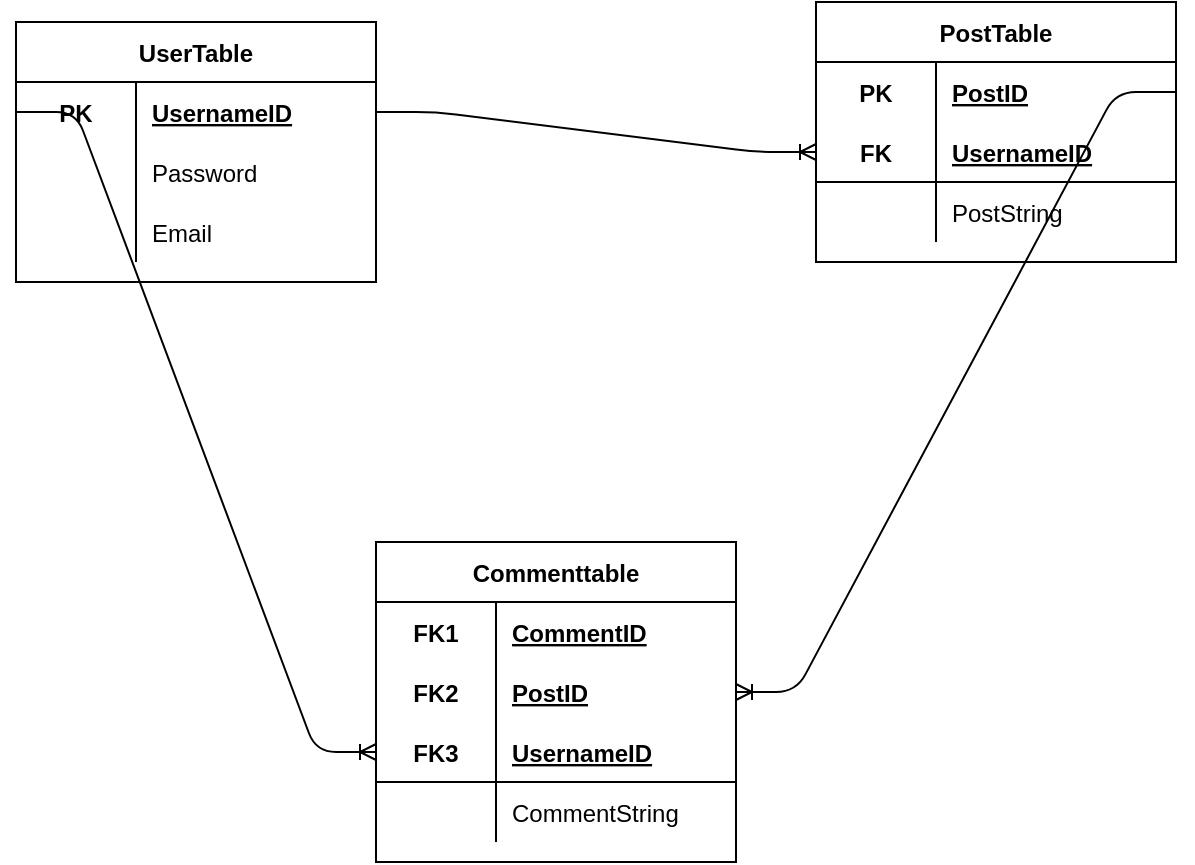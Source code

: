 <mxfile version="14.0.1" type="github">
  <diagram id="vSzeH497d3pgI6Ws_rmx" name="Page-1">
    <mxGraphModel dx="1351" dy="802" grid="1" gridSize="10" guides="1" tooltips="1" connect="1" arrows="1" fold="1" page="1" pageScale="1" pageWidth="850" pageHeight="1100" math="0" shadow="0">
      <root>
        <mxCell id="0" />
        <mxCell id="1" parent="0" />
        <mxCell id="q8t7xmgrdyZi7GO-ZSdu-14" value="PostTable" style="shape=table;startSize=30;container=1;collapsible=1;childLayout=tableLayout;fixedRows=1;rowLines=0;fontStyle=1;align=center;resizeLast=1;" vertex="1" parent="1">
          <mxGeometry x="490" y="170" width="180" height="130" as="geometry" />
        </mxCell>
        <mxCell id="q8t7xmgrdyZi7GO-ZSdu-15" value="" style="shape=partialRectangle;collapsible=0;dropTarget=0;pointerEvents=0;fillColor=none;top=0;left=0;bottom=0;right=0;points=[[0,0.5],[1,0.5]];portConstraint=eastwest;" vertex="1" parent="q8t7xmgrdyZi7GO-ZSdu-14">
          <mxGeometry y="30" width="180" height="30" as="geometry" />
        </mxCell>
        <mxCell id="q8t7xmgrdyZi7GO-ZSdu-16" value="PK" style="shape=partialRectangle;connectable=0;fillColor=none;top=0;left=0;bottom=0;right=0;fontStyle=1;overflow=hidden;" vertex="1" parent="q8t7xmgrdyZi7GO-ZSdu-15">
          <mxGeometry width="60" height="30" as="geometry" />
        </mxCell>
        <mxCell id="q8t7xmgrdyZi7GO-ZSdu-17" value="PostID" style="shape=partialRectangle;connectable=0;fillColor=none;top=0;left=0;bottom=0;right=0;align=left;spacingLeft=6;fontStyle=5;overflow=hidden;" vertex="1" parent="q8t7xmgrdyZi7GO-ZSdu-15">
          <mxGeometry x="60" width="120" height="30" as="geometry" />
        </mxCell>
        <mxCell id="q8t7xmgrdyZi7GO-ZSdu-18" value="" style="shape=partialRectangle;collapsible=0;dropTarget=0;pointerEvents=0;fillColor=none;top=0;left=0;bottom=1;right=0;points=[[0,0.5],[1,0.5]];portConstraint=eastwest;" vertex="1" parent="q8t7xmgrdyZi7GO-ZSdu-14">
          <mxGeometry y="60" width="180" height="30" as="geometry" />
        </mxCell>
        <mxCell id="q8t7xmgrdyZi7GO-ZSdu-19" value="FK" style="shape=partialRectangle;connectable=0;fillColor=none;top=0;left=0;bottom=0;right=0;fontStyle=1;overflow=hidden;" vertex="1" parent="q8t7xmgrdyZi7GO-ZSdu-18">
          <mxGeometry width="60" height="30" as="geometry" />
        </mxCell>
        <mxCell id="q8t7xmgrdyZi7GO-ZSdu-20" value="UsernameID" style="shape=partialRectangle;connectable=0;fillColor=none;top=0;left=0;bottom=0;right=0;align=left;spacingLeft=6;fontStyle=5;overflow=hidden;" vertex="1" parent="q8t7xmgrdyZi7GO-ZSdu-18">
          <mxGeometry x="60" width="120" height="30" as="geometry" />
        </mxCell>
        <mxCell id="q8t7xmgrdyZi7GO-ZSdu-21" value="" style="shape=partialRectangle;collapsible=0;dropTarget=0;pointerEvents=0;fillColor=none;top=0;left=0;bottom=0;right=0;points=[[0,0.5],[1,0.5]];portConstraint=eastwest;" vertex="1" parent="q8t7xmgrdyZi7GO-ZSdu-14">
          <mxGeometry y="90" width="180" height="30" as="geometry" />
        </mxCell>
        <mxCell id="q8t7xmgrdyZi7GO-ZSdu-22" value="" style="shape=partialRectangle;connectable=0;fillColor=none;top=0;left=0;bottom=0;right=0;editable=1;overflow=hidden;" vertex="1" parent="q8t7xmgrdyZi7GO-ZSdu-21">
          <mxGeometry width="60" height="30" as="geometry" />
        </mxCell>
        <mxCell id="q8t7xmgrdyZi7GO-ZSdu-23" value="PostString" style="shape=partialRectangle;connectable=0;fillColor=none;top=0;left=0;bottom=0;right=0;align=left;spacingLeft=6;overflow=hidden;" vertex="1" parent="q8t7xmgrdyZi7GO-ZSdu-21">
          <mxGeometry x="60" width="120" height="30" as="geometry" />
        </mxCell>
        <mxCell id="q8t7xmgrdyZi7GO-ZSdu-53" value="Commenttable" style="shape=table;startSize=30;container=1;collapsible=1;childLayout=tableLayout;fixedRows=1;rowLines=0;fontStyle=1;align=center;resizeLast=1;" vertex="1" parent="1">
          <mxGeometry x="270" y="440" width="180" height="160" as="geometry" />
        </mxCell>
        <mxCell id="q8t7xmgrdyZi7GO-ZSdu-54" value="" style="shape=partialRectangle;collapsible=0;dropTarget=0;pointerEvents=0;fillColor=none;top=0;left=0;bottom=0;right=0;points=[[0,0.5],[1,0.5]];portConstraint=eastwest;" vertex="1" parent="q8t7xmgrdyZi7GO-ZSdu-53">
          <mxGeometry y="30" width="180" height="30" as="geometry" />
        </mxCell>
        <mxCell id="q8t7xmgrdyZi7GO-ZSdu-55" value="FK1" style="shape=partialRectangle;connectable=0;fillColor=none;top=0;left=0;bottom=0;right=0;fontStyle=1;overflow=hidden;" vertex="1" parent="q8t7xmgrdyZi7GO-ZSdu-54">
          <mxGeometry width="60" height="30" as="geometry" />
        </mxCell>
        <mxCell id="q8t7xmgrdyZi7GO-ZSdu-56" value="CommentID" style="shape=partialRectangle;connectable=0;fillColor=none;top=0;left=0;bottom=0;right=0;align=left;spacingLeft=6;fontStyle=5;overflow=hidden;" vertex="1" parent="q8t7xmgrdyZi7GO-ZSdu-54">
          <mxGeometry x="60" width="120" height="30" as="geometry" />
        </mxCell>
        <mxCell id="q8t7xmgrdyZi7GO-ZSdu-84" value="" style="shape=partialRectangle;collapsible=0;dropTarget=0;pointerEvents=0;fillColor=none;top=0;left=0;bottom=0;right=0;points=[[0,0.5],[1,0.5]];portConstraint=eastwest;" vertex="1" parent="q8t7xmgrdyZi7GO-ZSdu-53">
          <mxGeometry y="60" width="180" height="30" as="geometry" />
        </mxCell>
        <mxCell id="q8t7xmgrdyZi7GO-ZSdu-85" value="FK2" style="shape=partialRectangle;connectable=0;fillColor=none;top=0;left=0;bottom=0;right=0;fontStyle=1;overflow=hidden;" vertex="1" parent="q8t7xmgrdyZi7GO-ZSdu-84">
          <mxGeometry width="60" height="30" as="geometry" />
        </mxCell>
        <mxCell id="q8t7xmgrdyZi7GO-ZSdu-86" value="PostID" style="shape=partialRectangle;connectable=0;fillColor=none;top=0;left=0;bottom=0;right=0;align=left;spacingLeft=6;fontStyle=5;overflow=hidden;" vertex="1" parent="q8t7xmgrdyZi7GO-ZSdu-84">
          <mxGeometry x="60" width="120" height="30" as="geometry" />
        </mxCell>
        <mxCell id="q8t7xmgrdyZi7GO-ZSdu-57" value="" style="shape=partialRectangle;collapsible=0;dropTarget=0;pointerEvents=0;fillColor=none;top=0;left=0;bottom=1;right=0;points=[[0,0.5],[1,0.5]];portConstraint=eastwest;" vertex="1" parent="q8t7xmgrdyZi7GO-ZSdu-53">
          <mxGeometry y="90" width="180" height="30" as="geometry" />
        </mxCell>
        <mxCell id="q8t7xmgrdyZi7GO-ZSdu-58" value="FK3" style="shape=partialRectangle;connectable=0;fillColor=none;top=0;left=0;bottom=0;right=0;fontStyle=1;overflow=hidden;" vertex="1" parent="q8t7xmgrdyZi7GO-ZSdu-57">
          <mxGeometry width="60" height="30" as="geometry" />
        </mxCell>
        <mxCell id="q8t7xmgrdyZi7GO-ZSdu-59" value="UsernameID" style="shape=partialRectangle;connectable=0;fillColor=none;top=0;left=0;bottom=0;right=0;align=left;spacingLeft=6;fontStyle=5;overflow=hidden;" vertex="1" parent="q8t7xmgrdyZi7GO-ZSdu-57">
          <mxGeometry x="60" width="120" height="30" as="geometry" />
        </mxCell>
        <mxCell id="q8t7xmgrdyZi7GO-ZSdu-60" value="" style="shape=partialRectangle;collapsible=0;dropTarget=0;pointerEvents=0;fillColor=none;top=0;left=0;bottom=0;right=0;points=[[0,0.5],[1,0.5]];portConstraint=eastwest;" vertex="1" parent="q8t7xmgrdyZi7GO-ZSdu-53">
          <mxGeometry y="120" width="180" height="30" as="geometry" />
        </mxCell>
        <mxCell id="q8t7xmgrdyZi7GO-ZSdu-61" value="" style="shape=partialRectangle;connectable=0;fillColor=none;top=0;left=0;bottom=0;right=0;editable=1;overflow=hidden;" vertex="1" parent="q8t7xmgrdyZi7GO-ZSdu-60">
          <mxGeometry width="60" height="30" as="geometry" />
        </mxCell>
        <mxCell id="q8t7xmgrdyZi7GO-ZSdu-62" value="CommentString" style="shape=partialRectangle;connectable=0;fillColor=none;top=0;left=0;bottom=0;right=0;align=left;spacingLeft=6;overflow=hidden;" vertex="1" parent="q8t7xmgrdyZi7GO-ZSdu-60">
          <mxGeometry x="60" width="120" height="30" as="geometry" />
        </mxCell>
        <mxCell id="q8t7xmgrdyZi7GO-ZSdu-66" value="" style="edgeStyle=entityRelationEdgeStyle;fontSize=12;html=1;endArrow=ERoneToMany;entryX=0;entryY=0.5;entryDx=0;entryDy=0;exitX=1;exitY=0.5;exitDx=0;exitDy=0;" edge="1" parent="1" source="q8t7xmgrdyZi7GO-ZSdu-71" target="q8t7xmgrdyZi7GO-ZSdu-18">
          <mxGeometry width="100" height="100" relative="1" as="geometry">
            <mxPoint x="241" y="180" as="sourcePoint" />
            <mxPoint x="350" y="140" as="targetPoint" />
          </mxGeometry>
        </mxCell>
        <mxCell id="q8t7xmgrdyZi7GO-ZSdu-67" value="" style="edgeStyle=entityRelationEdgeStyle;fontSize=12;html=1;endArrow=ERoneToMany;exitX=1;exitY=0.5;exitDx=0;exitDy=0;" edge="1" parent="1" source="q8t7xmgrdyZi7GO-ZSdu-15" target="q8t7xmgrdyZi7GO-ZSdu-84">
          <mxGeometry width="100" height="100" relative="1" as="geometry">
            <mxPoint x="890" y="200" as="sourcePoint" />
            <mxPoint x="480" y="540" as="targetPoint" />
          </mxGeometry>
        </mxCell>
        <mxCell id="q8t7xmgrdyZi7GO-ZSdu-70" value="UserTable" style="shape=table;startSize=30;container=1;collapsible=1;childLayout=tableLayout;fixedRows=1;rowLines=0;fontStyle=1;align=center;resizeLast=1;" vertex="1" parent="1">
          <mxGeometry x="90" y="180" width="180" height="130" as="geometry" />
        </mxCell>
        <mxCell id="q8t7xmgrdyZi7GO-ZSdu-71" value="" style="shape=partialRectangle;collapsible=0;dropTarget=0;pointerEvents=0;fillColor=none;top=0;left=0;bottom=0;right=0;points=[[0,0.5],[1,0.5]];portConstraint=eastwest;" vertex="1" parent="q8t7xmgrdyZi7GO-ZSdu-70">
          <mxGeometry y="30" width="180" height="30" as="geometry" />
        </mxCell>
        <mxCell id="q8t7xmgrdyZi7GO-ZSdu-72" value="PK" style="shape=partialRectangle;connectable=0;fillColor=none;top=0;left=0;bottom=0;right=0;fontStyle=1;overflow=hidden;" vertex="1" parent="q8t7xmgrdyZi7GO-ZSdu-71">
          <mxGeometry width="60" height="30" as="geometry" />
        </mxCell>
        <mxCell id="q8t7xmgrdyZi7GO-ZSdu-73" value="UsernameID" style="shape=partialRectangle;connectable=0;fillColor=none;top=0;left=0;bottom=0;right=0;align=left;spacingLeft=6;fontStyle=5;overflow=hidden;" vertex="1" parent="q8t7xmgrdyZi7GO-ZSdu-71">
          <mxGeometry x="60" width="120" height="30" as="geometry" />
        </mxCell>
        <mxCell id="q8t7xmgrdyZi7GO-ZSdu-77" value="" style="shape=partialRectangle;collapsible=0;dropTarget=0;pointerEvents=0;fillColor=none;top=0;left=0;bottom=0;right=0;points=[[0,0.5],[1,0.5]];portConstraint=eastwest;" vertex="1" parent="q8t7xmgrdyZi7GO-ZSdu-70">
          <mxGeometry y="60" width="180" height="30" as="geometry" />
        </mxCell>
        <mxCell id="q8t7xmgrdyZi7GO-ZSdu-78" value="" style="shape=partialRectangle;connectable=0;fillColor=none;top=0;left=0;bottom=0;right=0;editable=1;overflow=hidden;" vertex="1" parent="q8t7xmgrdyZi7GO-ZSdu-77">
          <mxGeometry width="60" height="30" as="geometry" />
        </mxCell>
        <mxCell id="q8t7xmgrdyZi7GO-ZSdu-79" value="Password" style="shape=partialRectangle;connectable=0;fillColor=none;top=0;left=0;bottom=0;right=0;align=left;spacingLeft=6;overflow=hidden;" vertex="1" parent="q8t7xmgrdyZi7GO-ZSdu-77">
          <mxGeometry x="60" width="120" height="30" as="geometry" />
        </mxCell>
        <mxCell id="q8t7xmgrdyZi7GO-ZSdu-80" value="" style="shape=partialRectangle;collapsible=0;dropTarget=0;pointerEvents=0;fillColor=none;top=0;left=0;bottom=0;right=0;points=[[0,0.5],[1,0.5]];portConstraint=eastwest;" vertex="1" parent="q8t7xmgrdyZi7GO-ZSdu-70">
          <mxGeometry y="90" width="180" height="30" as="geometry" />
        </mxCell>
        <mxCell id="q8t7xmgrdyZi7GO-ZSdu-81" value="" style="shape=partialRectangle;connectable=0;fillColor=none;top=0;left=0;bottom=0;right=0;editable=1;overflow=hidden;" vertex="1" parent="q8t7xmgrdyZi7GO-ZSdu-80">
          <mxGeometry width="60" height="30" as="geometry" />
        </mxCell>
        <mxCell id="q8t7xmgrdyZi7GO-ZSdu-82" value="Email" style="shape=partialRectangle;connectable=0;fillColor=none;top=0;left=0;bottom=0;right=0;align=left;spacingLeft=6;overflow=hidden;" vertex="1" parent="q8t7xmgrdyZi7GO-ZSdu-80">
          <mxGeometry x="60" width="120" height="30" as="geometry" />
        </mxCell>
        <mxCell id="q8t7xmgrdyZi7GO-ZSdu-89" value="" style="edgeStyle=entityRelationEdgeStyle;fontSize=12;html=1;endArrow=ERoneToMany;entryX=0;entryY=0.5;entryDx=0;entryDy=0;exitX=0;exitY=0.5;exitDx=0;exitDy=0;" edge="1" parent="1" source="q8t7xmgrdyZi7GO-ZSdu-71" target="q8t7xmgrdyZi7GO-ZSdu-57">
          <mxGeometry width="100" height="100" relative="1" as="geometry">
            <mxPoint x="20" y="290" as="sourcePoint" />
            <mxPoint x="200" y="550" as="targetPoint" />
          </mxGeometry>
        </mxCell>
      </root>
    </mxGraphModel>
  </diagram>
</mxfile>
